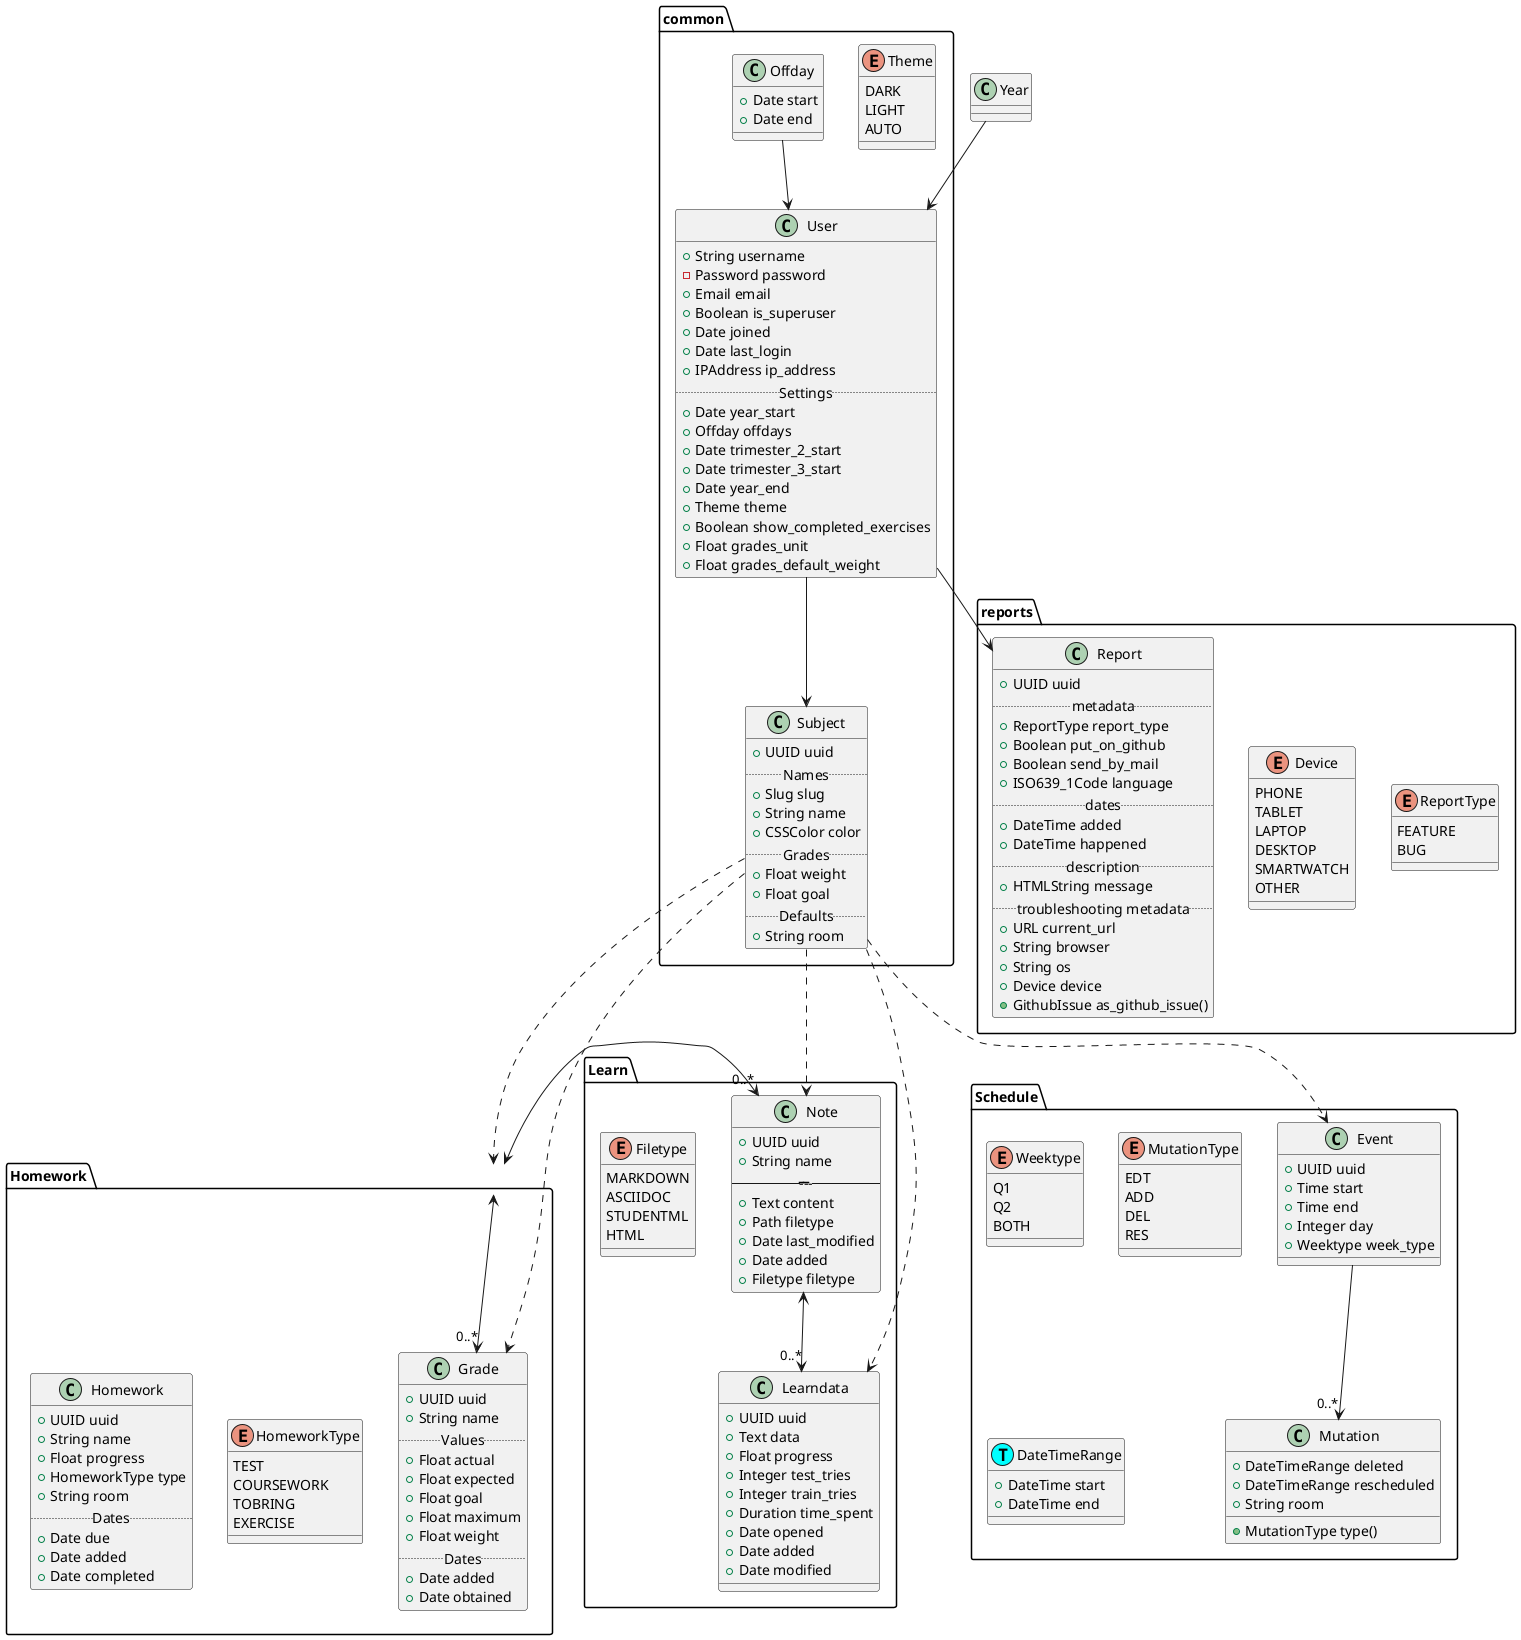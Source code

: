 @startuml
package common {
    class Subject {
        + UUID uuid
        ..Names..
        + Slug slug
        + String name
        + CSSColor color
        ..Grades..
        + Float weight
        + Float goal
        ..Defaults..
        + String room
    }

    class User {
        + String username
        - Password password
        + Email email
        + Boolean is_superuser
        + Date joined
        + Date last_login
        + IPAddress ip_address
        ..Settings..
        + Date year_start
        + Offday offdays
        + Date trimester_2_start
        + Date trimester_3_start
        + Date year_end
        + Theme theme
        + Boolean show_completed_exercises
        + Float grades_unit
        + Float grades_default_weight
    }
    
    enum Theme {
        DARK
        LIGHT
        AUTO
    }
    
    class Offday {
        + Date start
        + Date end
    }
}

Year --> User
Offday --> User

package Learn {
    enum Filetype {
        MARKDOWN
        ASCIIDOC
        STUDENTML
        HTML
    }

    class Note {
        + UUID uuid
        + String name
        ---------------
        + Text content
        + Path filetype
        + Date last_modified
        + Date added
        + Filetype filetype
    }

    class Learndata {
        + UUID uuid
        + Text data
        + Float progress
        + Integer test_tries
        + Integer train_tries
        + Duration time_spent
        + Date opened
        + Date added
        + Date modified
    }
}

package Schedule {
    
    enum Weektype {
        Q1
        Q2
        BOTH
    }

    enum MutationType {
        EDT
        ADD
        DEL
        RES
    }

    class DateTimeRange<< (T,cyan) >> {
        + DateTime start
        + DateTime end
    }

    class Event {
        + UUID uuid
        + Time start
        + Time end
        + Integer day
        + Weektype week_type
    }
    
    class Mutation {
        + DateTimeRange deleted
        + DateTimeRange rescheduled
        + String room
        + MutationType type()
    }
}

package Homework {
    class Grade {
        + UUID uuid
        + String name
        ..Values..
        + Float actual
        + Float expected
        + Float goal
        + Float maximum
        + Float weight
        ..Dates..
        + Date added
        + Date obtained
    }

    enum HomeworkType {
        TEST
        COURSEWORK
        TOBRING
        EXERCISE
    }

    class Homework {
        + UUID uuid
        + String name
        + Float progress
        + HomeworkType type
        + String room
        ..Dates..
        + Date due
        + Date added
        + Date completed
    }
}

package reports {
    enum ReportType {
        FEATURE
        BUG
    }

    enum Device {
        PHONE
        TABLET
        LAPTOP
        DESKTOP
        SMARTWATCH
        OTHER
    }

    class Report {
        + UUID uuid
        ..metadata..
        + ReportType report_type
        + Boolean put_on_github
        + Boolean send_by_mail
        + ISO639_1Code language
        ..dates..
        + DateTime added
        + DateTime happened
        ..description..
        + HTMLString message
        ..troubleshooting metadata..
        + URL current_url
        + String browser
        + String os
        + Device device
        + GithubIssue as_github_issue()
    }
}

User --> Subject
User --> Report

Subject ..> Note
Subject ..> Homework
Subject ..> Event
Subject ..> Learndata
Subject ..> Grade

Note <--> "0..*" Learndata
Homework <--> "0..*" Grade
Homework <--> "0..*" Note
Event --> "0..*" Mutation

Event -[hidden]> Note
Note -[hidden]> Homework
@enduml
